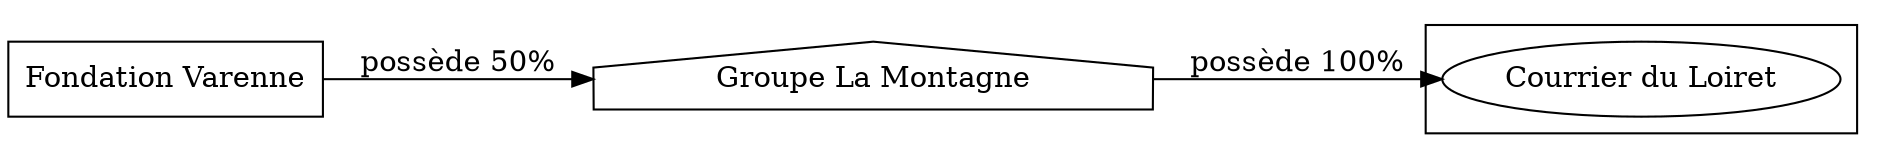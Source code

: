 digraph {
  rankdir=LR;
  subgraph roots {
    
      "fondation-varenne-220"[label="Fondation Varenne" shape=box]
    
  }

  
    "groupe-la-montagne-222"[label="Groupe La Montagne" shape=house]
  

  subgraph clusterLeaves {
    
      "courrier-du-loiret-229"[label="Courrier du Loiret"]
    
  }

  
    "groupe-la-montagne-222" -> "courrier-du-loiret-229" [
      label="possède 100%"
    ]
  
    "fondation-varenne-220" -> "groupe-la-montagne-222" [
      label="possède 50%"
    ]
  
}
